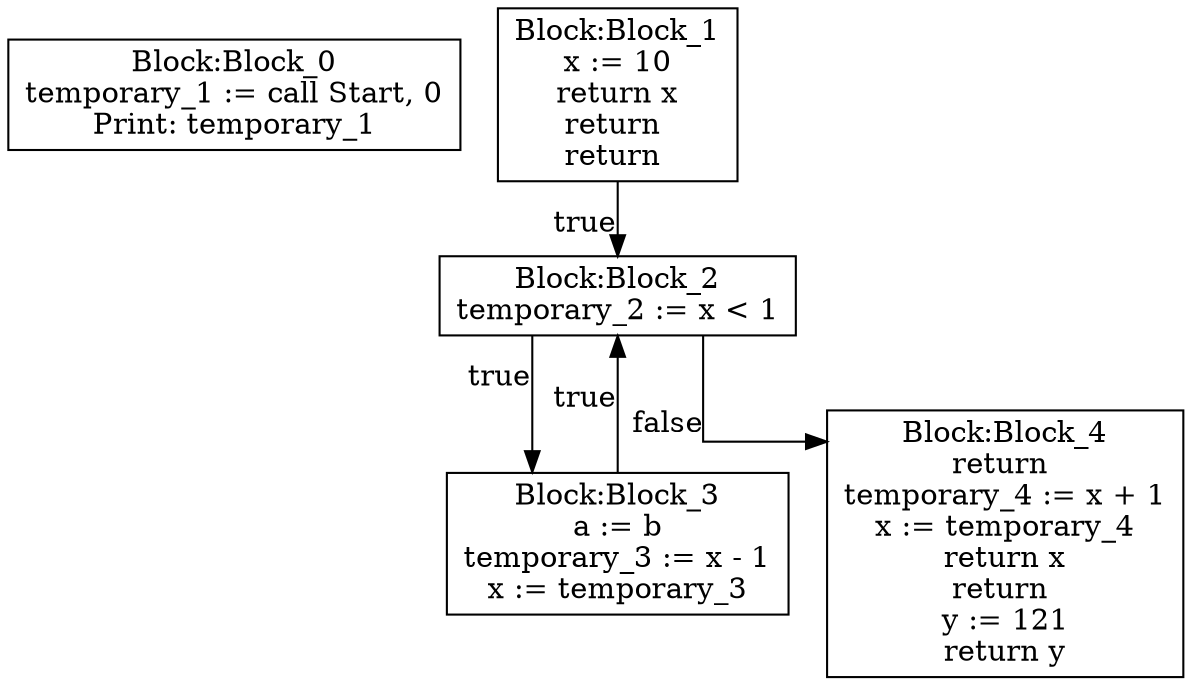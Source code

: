 digraph {
graph [ splines = ortho ]
	node [ shape = box ];
Block_0 [label="Block:Block_0
temporary_1 := call Start, 0
Print: temporary_1"];
Block_1 [label="Block:Block_1
x := 10
return x
return 
return "];
Block_1 -> Block_2 [xlabel = "true"]
Block_2 [label="Block:Block_2
temporary_2 := x < 1"];
Block_2 -> Block_3 [xlabel = "true"]
Block_3 [label="Block:Block_3
a := b
temporary_3 := x - 1
x := temporary_3"];
Block_3 -> Block_2 [xlabel = "true"]
Block_2 -> Block_4 [xlabel = "false"]
Block_4 [label="Block:Block_4
return 
temporary_4 := x + 1
x := temporary_4
return x
return 
y := 121
return y"];
}
